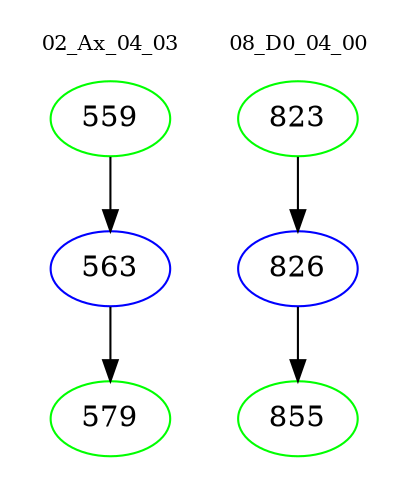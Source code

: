 digraph{
subgraph cluster_0 {
color = white
label = "02_Ax_04_03";
fontsize=10;
T0_559 [label="559", color="green"]
T0_559 -> T0_563 [color="black"]
T0_563 [label="563", color="blue"]
T0_563 -> T0_579 [color="black"]
T0_579 [label="579", color="green"]
}
subgraph cluster_1 {
color = white
label = "08_D0_04_00";
fontsize=10;
T1_823 [label="823", color="green"]
T1_823 -> T1_826 [color="black"]
T1_826 [label="826", color="blue"]
T1_826 -> T1_855 [color="black"]
T1_855 [label="855", color="green"]
}
}
